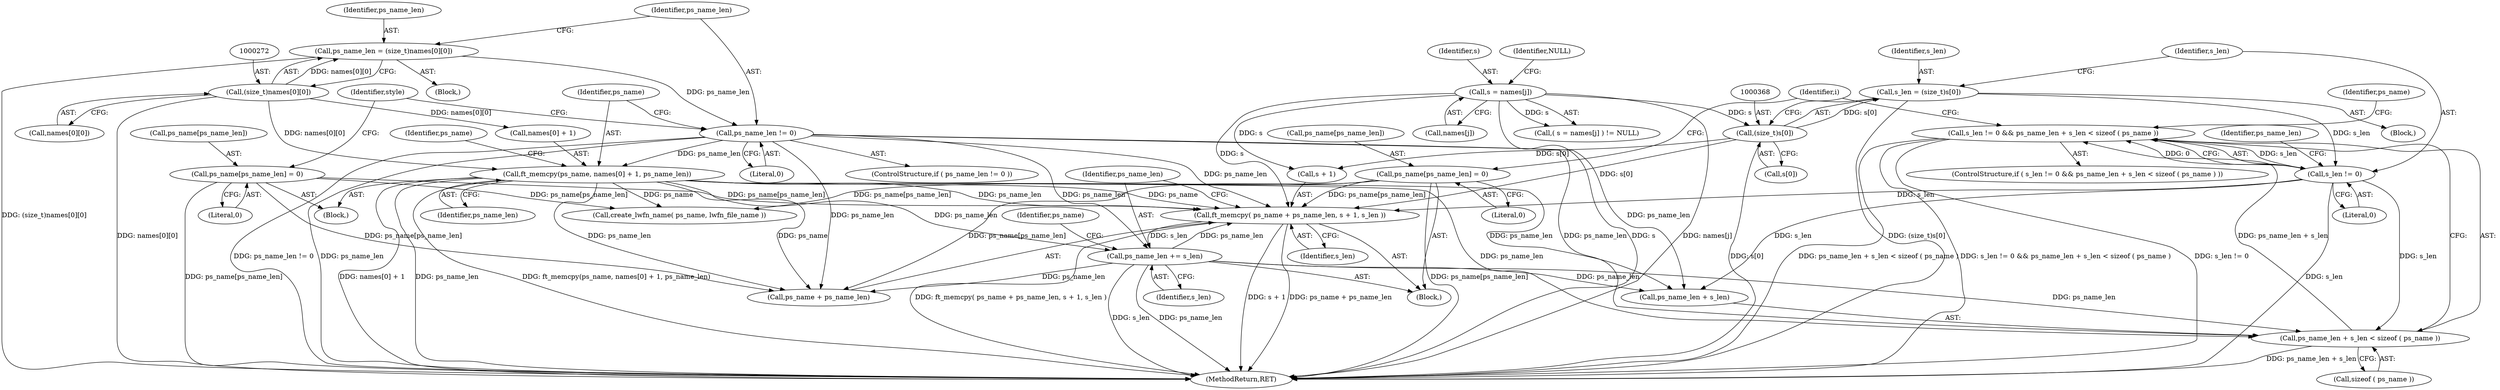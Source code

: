 digraph "0_savannah_18a8f0d9943369449bc4de92d411c78fb08d616c@API" {
"1000373" [label="(Call,s_len != 0 && ps_name_len + s_len < sizeof ( ps_name ))"];
"1000374" [label="(Call,s_len != 0)"];
"1000365" [label="(Call,s_len = (size_t)s[0])"];
"1000367" [label="(Call,(size_t)s[0])"];
"1000357" [label="(Call,s = names[j])"];
"1000377" [label="(Call,ps_name_len + s_len < sizeof ( ps_name ))"];
"1000392" [label="(Call,ps_name_len += s_len)"];
"1000384" [label="(Call,ft_memcpy( ps_name + ps_name_len, s + 1, s_len ))"];
"1000395" [label="(Call,ps_name[ps_name_len] = 0)"];
"1000283" [label="(Call,ft_memcpy(ps_name, names[0] + 1, ps_name_len))"];
"1000271" [label="(Call,(size_t)names[0][0])"];
"1000279" [label="(Call,ps_name_len != 0)"];
"1000269" [label="(Call,ps_name_len = (size_t)names[0][0])"];
"1000296" [label="(Call,ps_name[ps_name_len] = 0)"];
"1000369" [label="(Call,s[0])"];
"1000388" [label="(Call,s + 1)"];
"1000392" [label="(Call,ps_name_len += s_len)"];
"1000270" [label="(Identifier,ps_name_len)"];
"1000271" [label="(Call,(size_t)names[0][0])"];
"1000362" [label="(Identifier,NULL)"];
"1000279" [label="(Call,ps_name_len != 0)"];
"1000366" [label="(Identifier,s_len)"];
"1000367" [label="(Call,(size_t)s[0])"];
"1000285" [label="(Call,names[0] + 1)"];
"1000393" [label="(Identifier,ps_name_len)"];
"1000385" [label="(Call,ps_name + ps_name_len)"];
"1000273" [label="(Call,names[0][0])"];
"1000374" [label="(Call,s_len != 0)"];
"1000283" [label="(Call,ft_memcpy(ps_name, names[0] + 1, ps_name_len))"];
"1000340" [label="(Identifier,i)"];
"1000290" [label="(Identifier,ps_name_len)"];
"1000396" [label="(Call,ps_name[ps_name_len])"];
"1000358" [label="(Identifier,s)"];
"1000391" [label="(Identifier,s_len)"];
"1000357" [label="(Call,s = names[j])"];
"1000356" [label="(Call,( s = names[j] ) != NULL)"];
"1000306" [label="(Identifier,style)"];
"1000399" [label="(Literal,0)"];
"1000297" [label="(Call,ps_name[ps_name_len])"];
"1000296" [label="(Call,ps_name[ps_name_len] = 0)"];
"1000376" [label="(Literal,0)"];
"1000281" [label="(Literal,0)"];
"1000365" [label="(Call,s_len = (size_t)s[0])"];
"1000282" [label="(Block,)"];
"1000403" [label="(MethodReturn,RET)"];
"1000359" [label="(Call,names[j])"];
"1000375" [label="(Identifier,s_len)"];
"1000293" [label="(Identifier,ps_name)"];
"1000278" [label="(ControlStructure,if ( ps_name_len != 0 ))"];
"1000377" [label="(Call,ps_name_len + s_len < sizeof ( ps_name ))"];
"1000381" [label="(Call,sizeof ( ps_name ))"];
"1000379" [label="(Identifier,ps_name_len)"];
"1000372" [label="(ControlStructure,if ( s_len != 0 && ps_name_len + s_len < sizeof ( ps_name ) ))"];
"1000363" [label="(Block,)"];
"1000373" [label="(Call,s_len != 0 && ps_name_len + s_len < sizeof ( ps_name ))"];
"1000395" [label="(Call,ps_name[ps_name_len] = 0)"];
"1000378" [label="(Call,ps_name_len + s_len)"];
"1000397" [label="(Identifier,ps_name)"];
"1000280" [label="(Identifier,ps_name_len)"];
"1000386" [label="(Identifier,ps_name)"];
"1000400" [label="(Call,create_lwfn_name( ps_name, lwfn_file_name ))"];
"1000269" [label="(Call,ps_name_len = (size_t)names[0][0])"];
"1000267" [label="(Block,)"];
"1000384" [label="(Call,ft_memcpy( ps_name + ps_name_len, s + 1, s_len ))"];
"1000383" [label="(Block,)"];
"1000300" [label="(Literal,0)"];
"1000284" [label="(Identifier,ps_name)"];
"1000394" [label="(Identifier,s_len)"];
"1000373" -> "1000372"  [label="AST: "];
"1000373" -> "1000374"  [label="CFG: "];
"1000373" -> "1000377"  [label="CFG: "];
"1000374" -> "1000373"  [label="AST: "];
"1000377" -> "1000373"  [label="AST: "];
"1000386" -> "1000373"  [label="CFG: "];
"1000340" -> "1000373"  [label="CFG: "];
"1000373" -> "1000403"  [label="DDG: ps_name_len + s_len < sizeof ( ps_name )"];
"1000373" -> "1000403"  [label="DDG: s_len != 0 && ps_name_len + s_len < sizeof ( ps_name )"];
"1000373" -> "1000403"  [label="DDG: s_len != 0"];
"1000374" -> "1000373"  [label="DDG: s_len"];
"1000374" -> "1000373"  [label="DDG: 0"];
"1000377" -> "1000373"  [label="DDG: ps_name_len + s_len"];
"1000374" -> "1000376"  [label="CFG: "];
"1000375" -> "1000374"  [label="AST: "];
"1000376" -> "1000374"  [label="AST: "];
"1000379" -> "1000374"  [label="CFG: "];
"1000374" -> "1000403"  [label="DDG: s_len"];
"1000365" -> "1000374"  [label="DDG: s_len"];
"1000374" -> "1000377"  [label="DDG: s_len"];
"1000374" -> "1000378"  [label="DDG: s_len"];
"1000374" -> "1000384"  [label="DDG: s_len"];
"1000365" -> "1000363"  [label="AST: "];
"1000365" -> "1000367"  [label="CFG: "];
"1000366" -> "1000365"  [label="AST: "];
"1000367" -> "1000365"  [label="AST: "];
"1000375" -> "1000365"  [label="CFG: "];
"1000365" -> "1000403"  [label="DDG: (size_t)s[0]"];
"1000367" -> "1000365"  [label="DDG: s[0]"];
"1000367" -> "1000369"  [label="CFG: "];
"1000368" -> "1000367"  [label="AST: "];
"1000369" -> "1000367"  [label="AST: "];
"1000367" -> "1000403"  [label="DDG: s[0]"];
"1000357" -> "1000367"  [label="DDG: s"];
"1000367" -> "1000384"  [label="DDG: s[0]"];
"1000367" -> "1000388"  [label="DDG: s[0]"];
"1000357" -> "1000356"  [label="AST: "];
"1000357" -> "1000359"  [label="CFG: "];
"1000358" -> "1000357"  [label="AST: "];
"1000359" -> "1000357"  [label="AST: "];
"1000362" -> "1000357"  [label="CFG: "];
"1000357" -> "1000403"  [label="DDG: s"];
"1000357" -> "1000403"  [label="DDG: names[j]"];
"1000357" -> "1000356"  [label="DDG: s"];
"1000357" -> "1000384"  [label="DDG: s"];
"1000357" -> "1000388"  [label="DDG: s"];
"1000377" -> "1000381"  [label="CFG: "];
"1000378" -> "1000377"  [label="AST: "];
"1000381" -> "1000377"  [label="AST: "];
"1000377" -> "1000403"  [label="DDG: ps_name_len + s_len"];
"1000392" -> "1000377"  [label="DDG: ps_name_len"];
"1000283" -> "1000377"  [label="DDG: ps_name_len"];
"1000279" -> "1000377"  [label="DDG: ps_name_len"];
"1000392" -> "1000383"  [label="AST: "];
"1000392" -> "1000394"  [label="CFG: "];
"1000393" -> "1000392"  [label="AST: "];
"1000394" -> "1000392"  [label="AST: "];
"1000397" -> "1000392"  [label="CFG: "];
"1000392" -> "1000403"  [label="DDG: s_len"];
"1000392" -> "1000403"  [label="DDG: ps_name_len"];
"1000392" -> "1000378"  [label="DDG: ps_name_len"];
"1000392" -> "1000384"  [label="DDG: ps_name_len"];
"1000392" -> "1000385"  [label="DDG: ps_name_len"];
"1000384" -> "1000392"  [label="DDG: s_len"];
"1000283" -> "1000392"  [label="DDG: ps_name_len"];
"1000279" -> "1000392"  [label="DDG: ps_name_len"];
"1000384" -> "1000383"  [label="AST: "];
"1000384" -> "1000391"  [label="CFG: "];
"1000385" -> "1000384"  [label="AST: "];
"1000388" -> "1000384"  [label="AST: "];
"1000391" -> "1000384"  [label="AST: "];
"1000393" -> "1000384"  [label="CFG: "];
"1000384" -> "1000403"  [label="DDG: ft_memcpy( ps_name + ps_name_len, s + 1, s_len )"];
"1000384" -> "1000403"  [label="DDG: s + 1"];
"1000384" -> "1000403"  [label="DDG: ps_name + ps_name_len"];
"1000395" -> "1000384"  [label="DDG: ps_name[ps_name_len]"];
"1000283" -> "1000384"  [label="DDG: ps_name"];
"1000283" -> "1000384"  [label="DDG: ps_name_len"];
"1000296" -> "1000384"  [label="DDG: ps_name[ps_name_len]"];
"1000279" -> "1000384"  [label="DDG: ps_name_len"];
"1000395" -> "1000383"  [label="AST: "];
"1000395" -> "1000399"  [label="CFG: "];
"1000396" -> "1000395"  [label="AST: "];
"1000399" -> "1000395"  [label="AST: "];
"1000340" -> "1000395"  [label="CFG: "];
"1000395" -> "1000403"  [label="DDG: ps_name[ps_name_len]"];
"1000395" -> "1000385"  [label="DDG: ps_name[ps_name_len]"];
"1000395" -> "1000400"  [label="DDG: ps_name[ps_name_len]"];
"1000283" -> "1000282"  [label="AST: "];
"1000283" -> "1000290"  [label="CFG: "];
"1000284" -> "1000283"  [label="AST: "];
"1000285" -> "1000283"  [label="AST: "];
"1000290" -> "1000283"  [label="AST: "];
"1000293" -> "1000283"  [label="CFG: "];
"1000283" -> "1000403"  [label="DDG: names[0] + 1"];
"1000283" -> "1000403"  [label="DDG: ps_name_len"];
"1000283" -> "1000403"  [label="DDG: ft_memcpy(ps_name, names[0] + 1, ps_name_len)"];
"1000271" -> "1000283"  [label="DDG: names[0][0]"];
"1000279" -> "1000283"  [label="DDG: ps_name_len"];
"1000283" -> "1000378"  [label="DDG: ps_name_len"];
"1000283" -> "1000385"  [label="DDG: ps_name"];
"1000283" -> "1000385"  [label="DDG: ps_name_len"];
"1000283" -> "1000400"  [label="DDG: ps_name"];
"1000271" -> "1000269"  [label="AST: "];
"1000271" -> "1000273"  [label="CFG: "];
"1000272" -> "1000271"  [label="AST: "];
"1000273" -> "1000271"  [label="AST: "];
"1000269" -> "1000271"  [label="CFG: "];
"1000271" -> "1000403"  [label="DDG: names[0][0]"];
"1000271" -> "1000269"  [label="DDG: names[0][0]"];
"1000271" -> "1000285"  [label="DDG: names[0][0]"];
"1000279" -> "1000278"  [label="AST: "];
"1000279" -> "1000281"  [label="CFG: "];
"1000280" -> "1000279"  [label="AST: "];
"1000281" -> "1000279"  [label="AST: "];
"1000284" -> "1000279"  [label="CFG: "];
"1000306" -> "1000279"  [label="CFG: "];
"1000279" -> "1000403"  [label="DDG: ps_name_len"];
"1000279" -> "1000403"  [label="DDG: ps_name_len != 0"];
"1000269" -> "1000279"  [label="DDG: ps_name_len"];
"1000279" -> "1000378"  [label="DDG: ps_name_len"];
"1000279" -> "1000385"  [label="DDG: ps_name_len"];
"1000269" -> "1000267"  [label="AST: "];
"1000270" -> "1000269"  [label="AST: "];
"1000280" -> "1000269"  [label="CFG: "];
"1000269" -> "1000403"  [label="DDG: (size_t)names[0][0]"];
"1000296" -> "1000282"  [label="AST: "];
"1000296" -> "1000300"  [label="CFG: "];
"1000297" -> "1000296"  [label="AST: "];
"1000300" -> "1000296"  [label="AST: "];
"1000306" -> "1000296"  [label="CFG: "];
"1000296" -> "1000403"  [label="DDG: ps_name[ps_name_len]"];
"1000296" -> "1000385"  [label="DDG: ps_name[ps_name_len]"];
"1000296" -> "1000400"  [label="DDG: ps_name[ps_name_len]"];
}
